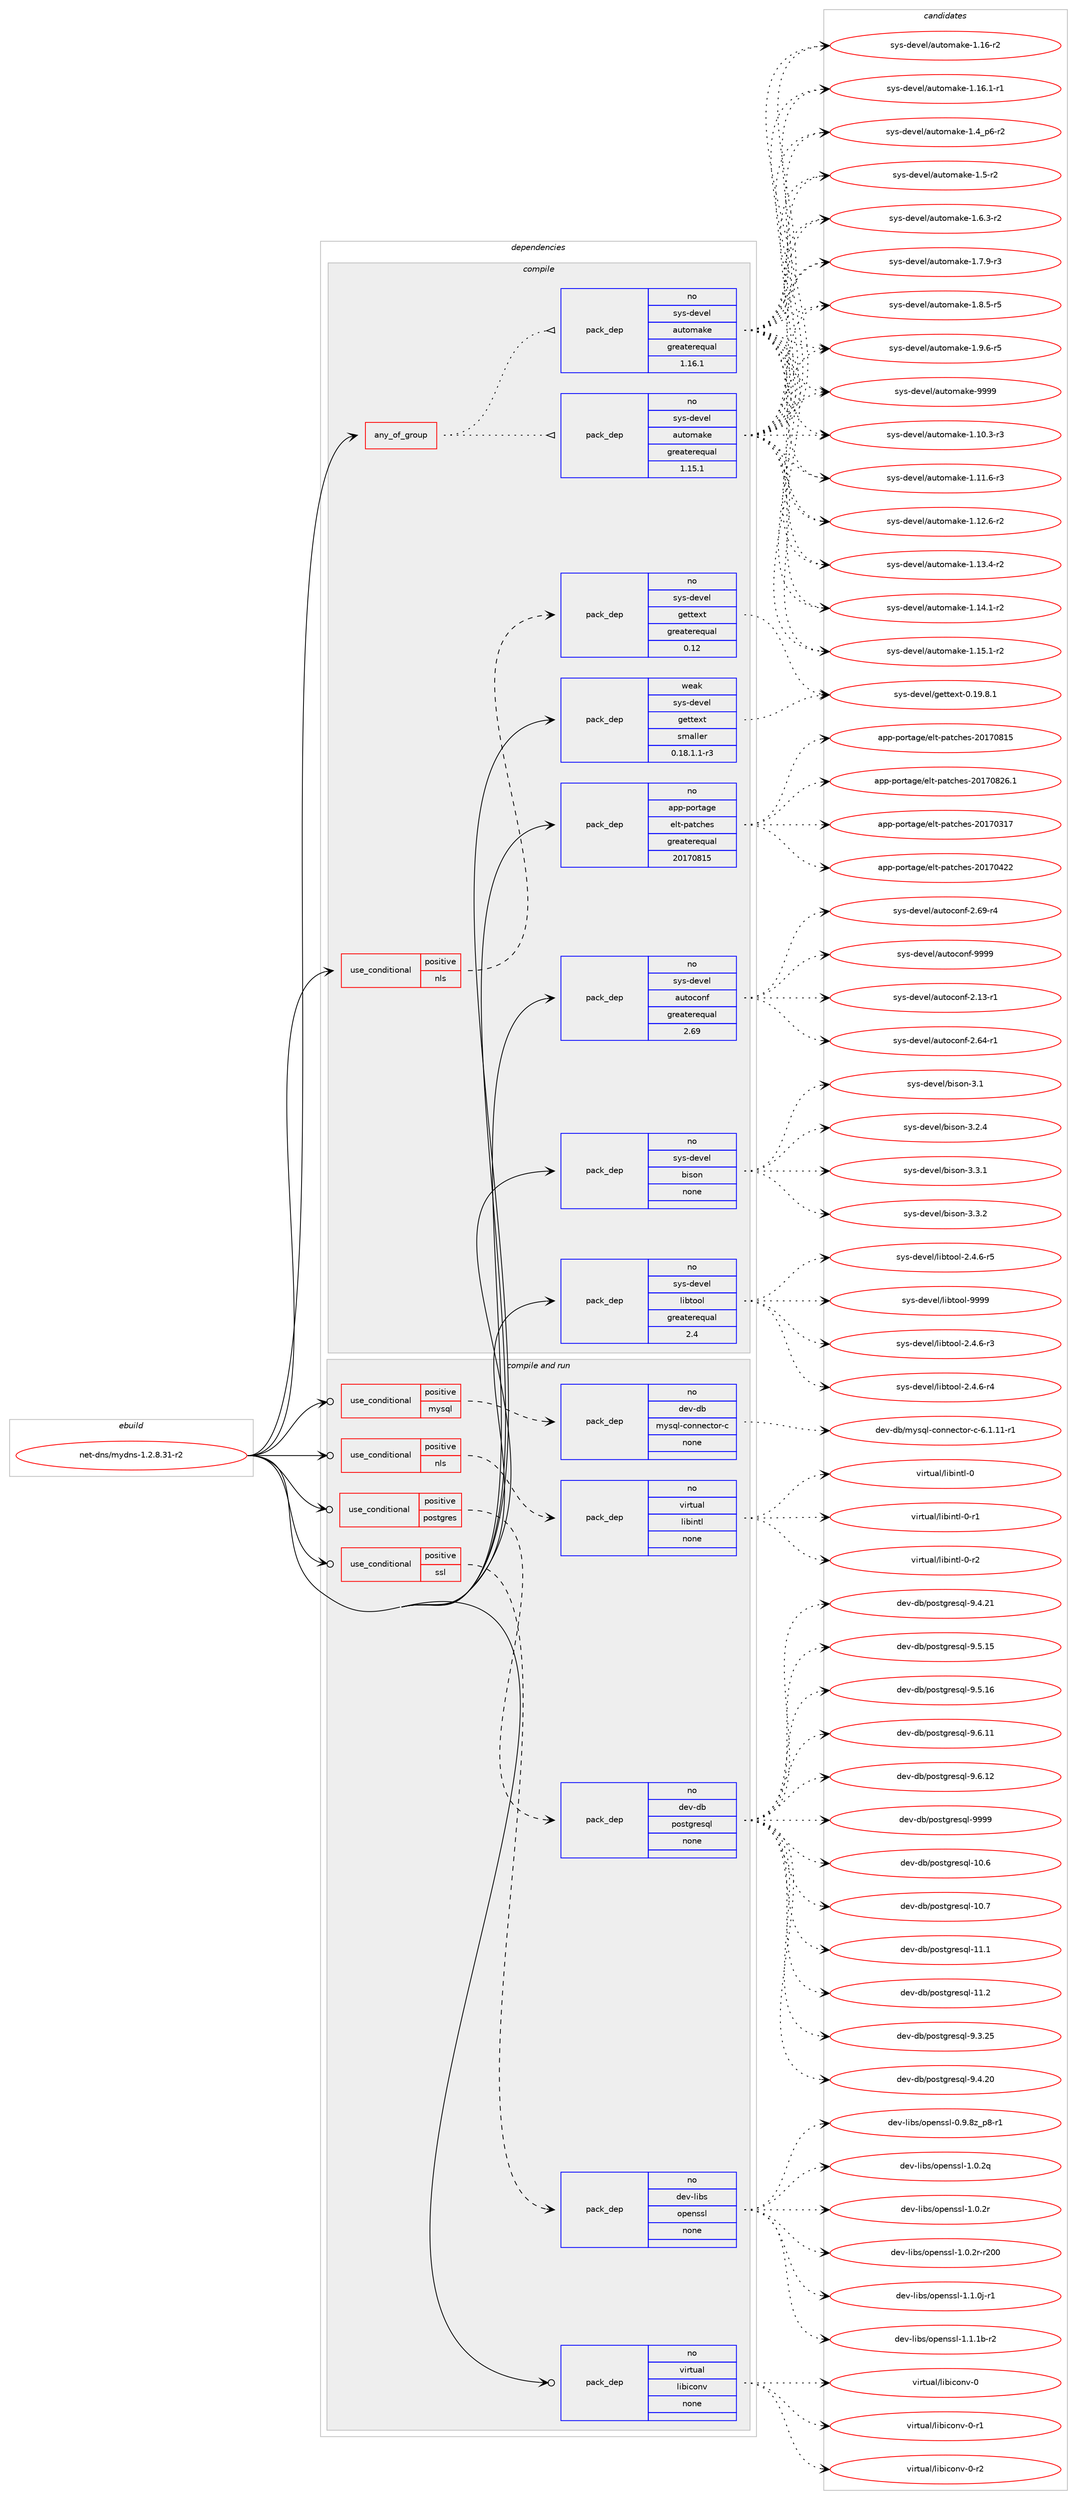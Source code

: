 digraph prolog {

# *************
# Graph options
# *************

newrank=true;
concentrate=true;
compound=true;
graph [rankdir=LR,fontname=Helvetica,fontsize=10,ranksep=1.5];#, ranksep=2.5, nodesep=0.2];
edge  [arrowhead=vee];
node  [fontname=Helvetica,fontsize=10];

# **********
# The ebuild
# **********

subgraph cluster_leftcol {
color=gray;
rank=same;
label=<<i>ebuild</i>>;
id [label="net-dns/mydns-1.2.8.31-r2", color=red, width=4, href="../net-dns/mydns-1.2.8.31-r2.svg"];
}

# ****************
# The dependencies
# ****************

subgraph cluster_midcol {
color=gray;
label=<<i>dependencies</i>>;
subgraph cluster_compile {
fillcolor="#eeeeee";
style=filled;
label=<<i>compile</i>>;
subgraph any25950 {
dependency1650935 [label=<<TABLE BORDER="0" CELLBORDER="1" CELLSPACING="0" CELLPADDING="4"><TR><TD CELLPADDING="10">any_of_group</TD></TR></TABLE>>, shape=none, color=red];subgraph pack1180230 {
dependency1650936 [label=<<TABLE BORDER="0" CELLBORDER="1" CELLSPACING="0" CELLPADDING="4" WIDTH="220"><TR><TD ROWSPAN="6" CELLPADDING="30">pack_dep</TD></TR><TR><TD WIDTH="110">no</TD></TR><TR><TD>sys-devel</TD></TR><TR><TD>automake</TD></TR><TR><TD>greaterequal</TD></TR><TR><TD>1.16.1</TD></TR></TABLE>>, shape=none, color=blue];
}
dependency1650935:e -> dependency1650936:w [weight=20,style="dotted",arrowhead="oinv"];
subgraph pack1180231 {
dependency1650937 [label=<<TABLE BORDER="0" CELLBORDER="1" CELLSPACING="0" CELLPADDING="4" WIDTH="220"><TR><TD ROWSPAN="6" CELLPADDING="30">pack_dep</TD></TR><TR><TD WIDTH="110">no</TD></TR><TR><TD>sys-devel</TD></TR><TR><TD>automake</TD></TR><TR><TD>greaterequal</TD></TR><TR><TD>1.15.1</TD></TR></TABLE>>, shape=none, color=blue];
}
dependency1650935:e -> dependency1650937:w [weight=20,style="dotted",arrowhead="oinv"];
}
id:e -> dependency1650935:w [weight=20,style="solid",arrowhead="vee"];
subgraph cond443974 {
dependency1650938 [label=<<TABLE BORDER="0" CELLBORDER="1" CELLSPACING="0" CELLPADDING="4"><TR><TD ROWSPAN="3" CELLPADDING="10">use_conditional</TD></TR><TR><TD>positive</TD></TR><TR><TD>nls</TD></TR></TABLE>>, shape=none, color=red];
subgraph pack1180232 {
dependency1650939 [label=<<TABLE BORDER="0" CELLBORDER="1" CELLSPACING="0" CELLPADDING="4" WIDTH="220"><TR><TD ROWSPAN="6" CELLPADDING="30">pack_dep</TD></TR><TR><TD WIDTH="110">no</TD></TR><TR><TD>sys-devel</TD></TR><TR><TD>gettext</TD></TR><TR><TD>greaterequal</TD></TR><TR><TD>0.12</TD></TR></TABLE>>, shape=none, color=blue];
}
dependency1650938:e -> dependency1650939:w [weight=20,style="dashed",arrowhead="vee"];
}
id:e -> dependency1650938:w [weight=20,style="solid",arrowhead="vee"];
subgraph pack1180233 {
dependency1650940 [label=<<TABLE BORDER="0" CELLBORDER="1" CELLSPACING="0" CELLPADDING="4" WIDTH="220"><TR><TD ROWSPAN="6" CELLPADDING="30">pack_dep</TD></TR><TR><TD WIDTH="110">no</TD></TR><TR><TD>app-portage</TD></TR><TR><TD>elt-patches</TD></TR><TR><TD>greaterequal</TD></TR><TR><TD>20170815</TD></TR></TABLE>>, shape=none, color=blue];
}
id:e -> dependency1650940:w [weight=20,style="solid",arrowhead="vee"];
subgraph pack1180234 {
dependency1650941 [label=<<TABLE BORDER="0" CELLBORDER="1" CELLSPACING="0" CELLPADDING="4" WIDTH="220"><TR><TD ROWSPAN="6" CELLPADDING="30">pack_dep</TD></TR><TR><TD WIDTH="110">no</TD></TR><TR><TD>sys-devel</TD></TR><TR><TD>autoconf</TD></TR><TR><TD>greaterequal</TD></TR><TR><TD>2.69</TD></TR></TABLE>>, shape=none, color=blue];
}
id:e -> dependency1650941:w [weight=20,style="solid",arrowhead="vee"];
subgraph pack1180235 {
dependency1650942 [label=<<TABLE BORDER="0" CELLBORDER="1" CELLSPACING="0" CELLPADDING="4" WIDTH="220"><TR><TD ROWSPAN="6" CELLPADDING="30">pack_dep</TD></TR><TR><TD WIDTH="110">no</TD></TR><TR><TD>sys-devel</TD></TR><TR><TD>bison</TD></TR><TR><TD>none</TD></TR><TR><TD></TD></TR></TABLE>>, shape=none, color=blue];
}
id:e -> dependency1650942:w [weight=20,style="solid",arrowhead="vee"];
subgraph pack1180236 {
dependency1650943 [label=<<TABLE BORDER="0" CELLBORDER="1" CELLSPACING="0" CELLPADDING="4" WIDTH="220"><TR><TD ROWSPAN="6" CELLPADDING="30">pack_dep</TD></TR><TR><TD WIDTH="110">no</TD></TR><TR><TD>sys-devel</TD></TR><TR><TD>libtool</TD></TR><TR><TD>greaterequal</TD></TR><TR><TD>2.4</TD></TR></TABLE>>, shape=none, color=blue];
}
id:e -> dependency1650943:w [weight=20,style="solid",arrowhead="vee"];
subgraph pack1180237 {
dependency1650944 [label=<<TABLE BORDER="0" CELLBORDER="1" CELLSPACING="0" CELLPADDING="4" WIDTH="220"><TR><TD ROWSPAN="6" CELLPADDING="30">pack_dep</TD></TR><TR><TD WIDTH="110">weak</TD></TR><TR><TD>sys-devel</TD></TR><TR><TD>gettext</TD></TR><TR><TD>smaller</TD></TR><TR><TD>0.18.1.1-r3</TD></TR></TABLE>>, shape=none, color=blue];
}
id:e -> dependency1650944:w [weight=20,style="solid",arrowhead="vee"];
}
subgraph cluster_compileandrun {
fillcolor="#eeeeee";
style=filled;
label=<<i>compile and run</i>>;
subgraph cond443975 {
dependency1650945 [label=<<TABLE BORDER="0" CELLBORDER="1" CELLSPACING="0" CELLPADDING="4"><TR><TD ROWSPAN="3" CELLPADDING="10">use_conditional</TD></TR><TR><TD>positive</TD></TR><TR><TD>mysql</TD></TR></TABLE>>, shape=none, color=red];
subgraph pack1180238 {
dependency1650946 [label=<<TABLE BORDER="0" CELLBORDER="1" CELLSPACING="0" CELLPADDING="4" WIDTH="220"><TR><TD ROWSPAN="6" CELLPADDING="30">pack_dep</TD></TR><TR><TD WIDTH="110">no</TD></TR><TR><TD>dev-db</TD></TR><TR><TD>mysql-connector-c</TD></TR><TR><TD>none</TD></TR><TR><TD></TD></TR></TABLE>>, shape=none, color=blue];
}
dependency1650945:e -> dependency1650946:w [weight=20,style="dashed",arrowhead="vee"];
}
id:e -> dependency1650945:w [weight=20,style="solid",arrowhead="odotvee"];
subgraph cond443976 {
dependency1650947 [label=<<TABLE BORDER="0" CELLBORDER="1" CELLSPACING="0" CELLPADDING="4"><TR><TD ROWSPAN="3" CELLPADDING="10">use_conditional</TD></TR><TR><TD>positive</TD></TR><TR><TD>nls</TD></TR></TABLE>>, shape=none, color=red];
subgraph pack1180239 {
dependency1650948 [label=<<TABLE BORDER="0" CELLBORDER="1" CELLSPACING="0" CELLPADDING="4" WIDTH="220"><TR><TD ROWSPAN="6" CELLPADDING="30">pack_dep</TD></TR><TR><TD WIDTH="110">no</TD></TR><TR><TD>virtual</TD></TR><TR><TD>libintl</TD></TR><TR><TD>none</TD></TR><TR><TD></TD></TR></TABLE>>, shape=none, color=blue];
}
dependency1650947:e -> dependency1650948:w [weight=20,style="dashed",arrowhead="vee"];
}
id:e -> dependency1650947:w [weight=20,style="solid",arrowhead="odotvee"];
subgraph cond443977 {
dependency1650949 [label=<<TABLE BORDER="0" CELLBORDER="1" CELLSPACING="0" CELLPADDING="4"><TR><TD ROWSPAN="3" CELLPADDING="10">use_conditional</TD></TR><TR><TD>positive</TD></TR><TR><TD>postgres</TD></TR></TABLE>>, shape=none, color=red];
subgraph pack1180240 {
dependency1650950 [label=<<TABLE BORDER="0" CELLBORDER="1" CELLSPACING="0" CELLPADDING="4" WIDTH="220"><TR><TD ROWSPAN="6" CELLPADDING="30">pack_dep</TD></TR><TR><TD WIDTH="110">no</TD></TR><TR><TD>dev-db</TD></TR><TR><TD>postgresql</TD></TR><TR><TD>none</TD></TR><TR><TD></TD></TR></TABLE>>, shape=none, color=blue];
}
dependency1650949:e -> dependency1650950:w [weight=20,style="dashed",arrowhead="vee"];
}
id:e -> dependency1650949:w [weight=20,style="solid",arrowhead="odotvee"];
subgraph cond443978 {
dependency1650951 [label=<<TABLE BORDER="0" CELLBORDER="1" CELLSPACING="0" CELLPADDING="4"><TR><TD ROWSPAN="3" CELLPADDING="10">use_conditional</TD></TR><TR><TD>positive</TD></TR><TR><TD>ssl</TD></TR></TABLE>>, shape=none, color=red];
subgraph pack1180241 {
dependency1650952 [label=<<TABLE BORDER="0" CELLBORDER="1" CELLSPACING="0" CELLPADDING="4" WIDTH="220"><TR><TD ROWSPAN="6" CELLPADDING="30">pack_dep</TD></TR><TR><TD WIDTH="110">no</TD></TR><TR><TD>dev-libs</TD></TR><TR><TD>openssl</TD></TR><TR><TD>none</TD></TR><TR><TD></TD></TR></TABLE>>, shape=none, color=blue];
}
dependency1650951:e -> dependency1650952:w [weight=20,style="dashed",arrowhead="vee"];
}
id:e -> dependency1650951:w [weight=20,style="solid",arrowhead="odotvee"];
subgraph pack1180242 {
dependency1650953 [label=<<TABLE BORDER="0" CELLBORDER="1" CELLSPACING="0" CELLPADDING="4" WIDTH="220"><TR><TD ROWSPAN="6" CELLPADDING="30">pack_dep</TD></TR><TR><TD WIDTH="110">no</TD></TR><TR><TD>virtual</TD></TR><TR><TD>libiconv</TD></TR><TR><TD>none</TD></TR><TR><TD></TD></TR></TABLE>>, shape=none, color=blue];
}
id:e -> dependency1650953:w [weight=20,style="solid",arrowhead="odotvee"];
}
subgraph cluster_run {
fillcolor="#eeeeee";
style=filled;
label=<<i>run</i>>;
}
}

# **************
# The candidates
# **************

subgraph cluster_choices {
rank=same;
color=gray;
label=<<i>candidates</i>>;

subgraph choice1180230 {
color=black;
nodesep=1;
choice11512111545100101118101108479711711611110997107101454946494846514511451 [label="sys-devel/automake-1.10.3-r3", color=red, width=4,href="../sys-devel/automake-1.10.3-r3.svg"];
choice11512111545100101118101108479711711611110997107101454946494946544511451 [label="sys-devel/automake-1.11.6-r3", color=red, width=4,href="../sys-devel/automake-1.11.6-r3.svg"];
choice11512111545100101118101108479711711611110997107101454946495046544511450 [label="sys-devel/automake-1.12.6-r2", color=red, width=4,href="../sys-devel/automake-1.12.6-r2.svg"];
choice11512111545100101118101108479711711611110997107101454946495146524511450 [label="sys-devel/automake-1.13.4-r2", color=red, width=4,href="../sys-devel/automake-1.13.4-r2.svg"];
choice11512111545100101118101108479711711611110997107101454946495246494511450 [label="sys-devel/automake-1.14.1-r2", color=red, width=4,href="../sys-devel/automake-1.14.1-r2.svg"];
choice11512111545100101118101108479711711611110997107101454946495346494511450 [label="sys-devel/automake-1.15.1-r2", color=red, width=4,href="../sys-devel/automake-1.15.1-r2.svg"];
choice1151211154510010111810110847971171161111099710710145494649544511450 [label="sys-devel/automake-1.16-r2", color=red, width=4,href="../sys-devel/automake-1.16-r2.svg"];
choice11512111545100101118101108479711711611110997107101454946495446494511449 [label="sys-devel/automake-1.16.1-r1", color=red, width=4,href="../sys-devel/automake-1.16.1-r1.svg"];
choice115121115451001011181011084797117116111109971071014549465295112544511450 [label="sys-devel/automake-1.4_p6-r2", color=red, width=4,href="../sys-devel/automake-1.4_p6-r2.svg"];
choice11512111545100101118101108479711711611110997107101454946534511450 [label="sys-devel/automake-1.5-r2", color=red, width=4,href="../sys-devel/automake-1.5-r2.svg"];
choice115121115451001011181011084797117116111109971071014549465446514511450 [label="sys-devel/automake-1.6.3-r2", color=red, width=4,href="../sys-devel/automake-1.6.3-r2.svg"];
choice115121115451001011181011084797117116111109971071014549465546574511451 [label="sys-devel/automake-1.7.9-r3", color=red, width=4,href="../sys-devel/automake-1.7.9-r3.svg"];
choice115121115451001011181011084797117116111109971071014549465646534511453 [label="sys-devel/automake-1.8.5-r5", color=red, width=4,href="../sys-devel/automake-1.8.5-r5.svg"];
choice115121115451001011181011084797117116111109971071014549465746544511453 [label="sys-devel/automake-1.9.6-r5", color=red, width=4,href="../sys-devel/automake-1.9.6-r5.svg"];
choice115121115451001011181011084797117116111109971071014557575757 [label="sys-devel/automake-9999", color=red, width=4,href="../sys-devel/automake-9999.svg"];
dependency1650936:e -> choice11512111545100101118101108479711711611110997107101454946494846514511451:w [style=dotted,weight="100"];
dependency1650936:e -> choice11512111545100101118101108479711711611110997107101454946494946544511451:w [style=dotted,weight="100"];
dependency1650936:e -> choice11512111545100101118101108479711711611110997107101454946495046544511450:w [style=dotted,weight="100"];
dependency1650936:e -> choice11512111545100101118101108479711711611110997107101454946495146524511450:w [style=dotted,weight="100"];
dependency1650936:e -> choice11512111545100101118101108479711711611110997107101454946495246494511450:w [style=dotted,weight="100"];
dependency1650936:e -> choice11512111545100101118101108479711711611110997107101454946495346494511450:w [style=dotted,weight="100"];
dependency1650936:e -> choice1151211154510010111810110847971171161111099710710145494649544511450:w [style=dotted,weight="100"];
dependency1650936:e -> choice11512111545100101118101108479711711611110997107101454946495446494511449:w [style=dotted,weight="100"];
dependency1650936:e -> choice115121115451001011181011084797117116111109971071014549465295112544511450:w [style=dotted,weight="100"];
dependency1650936:e -> choice11512111545100101118101108479711711611110997107101454946534511450:w [style=dotted,weight="100"];
dependency1650936:e -> choice115121115451001011181011084797117116111109971071014549465446514511450:w [style=dotted,weight="100"];
dependency1650936:e -> choice115121115451001011181011084797117116111109971071014549465546574511451:w [style=dotted,weight="100"];
dependency1650936:e -> choice115121115451001011181011084797117116111109971071014549465646534511453:w [style=dotted,weight="100"];
dependency1650936:e -> choice115121115451001011181011084797117116111109971071014549465746544511453:w [style=dotted,weight="100"];
dependency1650936:e -> choice115121115451001011181011084797117116111109971071014557575757:w [style=dotted,weight="100"];
}
subgraph choice1180231 {
color=black;
nodesep=1;
choice11512111545100101118101108479711711611110997107101454946494846514511451 [label="sys-devel/automake-1.10.3-r3", color=red, width=4,href="../sys-devel/automake-1.10.3-r3.svg"];
choice11512111545100101118101108479711711611110997107101454946494946544511451 [label="sys-devel/automake-1.11.6-r3", color=red, width=4,href="../sys-devel/automake-1.11.6-r3.svg"];
choice11512111545100101118101108479711711611110997107101454946495046544511450 [label="sys-devel/automake-1.12.6-r2", color=red, width=4,href="../sys-devel/automake-1.12.6-r2.svg"];
choice11512111545100101118101108479711711611110997107101454946495146524511450 [label="sys-devel/automake-1.13.4-r2", color=red, width=4,href="../sys-devel/automake-1.13.4-r2.svg"];
choice11512111545100101118101108479711711611110997107101454946495246494511450 [label="sys-devel/automake-1.14.1-r2", color=red, width=4,href="../sys-devel/automake-1.14.1-r2.svg"];
choice11512111545100101118101108479711711611110997107101454946495346494511450 [label="sys-devel/automake-1.15.1-r2", color=red, width=4,href="../sys-devel/automake-1.15.1-r2.svg"];
choice1151211154510010111810110847971171161111099710710145494649544511450 [label="sys-devel/automake-1.16-r2", color=red, width=4,href="../sys-devel/automake-1.16-r2.svg"];
choice11512111545100101118101108479711711611110997107101454946495446494511449 [label="sys-devel/automake-1.16.1-r1", color=red, width=4,href="../sys-devel/automake-1.16.1-r1.svg"];
choice115121115451001011181011084797117116111109971071014549465295112544511450 [label="sys-devel/automake-1.4_p6-r2", color=red, width=4,href="../sys-devel/automake-1.4_p6-r2.svg"];
choice11512111545100101118101108479711711611110997107101454946534511450 [label="sys-devel/automake-1.5-r2", color=red, width=4,href="../sys-devel/automake-1.5-r2.svg"];
choice115121115451001011181011084797117116111109971071014549465446514511450 [label="sys-devel/automake-1.6.3-r2", color=red, width=4,href="../sys-devel/automake-1.6.3-r2.svg"];
choice115121115451001011181011084797117116111109971071014549465546574511451 [label="sys-devel/automake-1.7.9-r3", color=red, width=4,href="../sys-devel/automake-1.7.9-r3.svg"];
choice115121115451001011181011084797117116111109971071014549465646534511453 [label="sys-devel/automake-1.8.5-r5", color=red, width=4,href="../sys-devel/automake-1.8.5-r5.svg"];
choice115121115451001011181011084797117116111109971071014549465746544511453 [label="sys-devel/automake-1.9.6-r5", color=red, width=4,href="../sys-devel/automake-1.9.6-r5.svg"];
choice115121115451001011181011084797117116111109971071014557575757 [label="sys-devel/automake-9999", color=red, width=4,href="../sys-devel/automake-9999.svg"];
dependency1650937:e -> choice11512111545100101118101108479711711611110997107101454946494846514511451:w [style=dotted,weight="100"];
dependency1650937:e -> choice11512111545100101118101108479711711611110997107101454946494946544511451:w [style=dotted,weight="100"];
dependency1650937:e -> choice11512111545100101118101108479711711611110997107101454946495046544511450:w [style=dotted,weight="100"];
dependency1650937:e -> choice11512111545100101118101108479711711611110997107101454946495146524511450:w [style=dotted,weight="100"];
dependency1650937:e -> choice11512111545100101118101108479711711611110997107101454946495246494511450:w [style=dotted,weight="100"];
dependency1650937:e -> choice11512111545100101118101108479711711611110997107101454946495346494511450:w [style=dotted,weight="100"];
dependency1650937:e -> choice1151211154510010111810110847971171161111099710710145494649544511450:w [style=dotted,weight="100"];
dependency1650937:e -> choice11512111545100101118101108479711711611110997107101454946495446494511449:w [style=dotted,weight="100"];
dependency1650937:e -> choice115121115451001011181011084797117116111109971071014549465295112544511450:w [style=dotted,weight="100"];
dependency1650937:e -> choice11512111545100101118101108479711711611110997107101454946534511450:w [style=dotted,weight="100"];
dependency1650937:e -> choice115121115451001011181011084797117116111109971071014549465446514511450:w [style=dotted,weight="100"];
dependency1650937:e -> choice115121115451001011181011084797117116111109971071014549465546574511451:w [style=dotted,weight="100"];
dependency1650937:e -> choice115121115451001011181011084797117116111109971071014549465646534511453:w [style=dotted,weight="100"];
dependency1650937:e -> choice115121115451001011181011084797117116111109971071014549465746544511453:w [style=dotted,weight="100"];
dependency1650937:e -> choice115121115451001011181011084797117116111109971071014557575757:w [style=dotted,weight="100"];
}
subgraph choice1180232 {
color=black;
nodesep=1;
choice1151211154510010111810110847103101116116101120116454846495746564649 [label="sys-devel/gettext-0.19.8.1", color=red, width=4,href="../sys-devel/gettext-0.19.8.1.svg"];
dependency1650939:e -> choice1151211154510010111810110847103101116116101120116454846495746564649:w [style=dotted,weight="100"];
}
subgraph choice1180233 {
color=black;
nodesep=1;
choice97112112451121111141169710310147101108116451129711699104101115455048495548514955 [label="app-portage/elt-patches-20170317", color=red, width=4,href="../app-portage/elt-patches-20170317.svg"];
choice97112112451121111141169710310147101108116451129711699104101115455048495548525050 [label="app-portage/elt-patches-20170422", color=red, width=4,href="../app-portage/elt-patches-20170422.svg"];
choice97112112451121111141169710310147101108116451129711699104101115455048495548564953 [label="app-portage/elt-patches-20170815", color=red, width=4,href="../app-portage/elt-patches-20170815.svg"];
choice971121124511211111411697103101471011081164511297116991041011154550484955485650544649 [label="app-portage/elt-patches-20170826.1", color=red, width=4,href="../app-portage/elt-patches-20170826.1.svg"];
dependency1650940:e -> choice97112112451121111141169710310147101108116451129711699104101115455048495548514955:w [style=dotted,weight="100"];
dependency1650940:e -> choice97112112451121111141169710310147101108116451129711699104101115455048495548525050:w [style=dotted,weight="100"];
dependency1650940:e -> choice97112112451121111141169710310147101108116451129711699104101115455048495548564953:w [style=dotted,weight="100"];
dependency1650940:e -> choice971121124511211111411697103101471011081164511297116991041011154550484955485650544649:w [style=dotted,weight="100"];
}
subgraph choice1180234 {
color=black;
nodesep=1;
choice1151211154510010111810110847971171161119911111010245504649514511449 [label="sys-devel/autoconf-2.13-r1", color=red, width=4,href="../sys-devel/autoconf-2.13-r1.svg"];
choice1151211154510010111810110847971171161119911111010245504654524511449 [label="sys-devel/autoconf-2.64-r1", color=red, width=4,href="../sys-devel/autoconf-2.64-r1.svg"];
choice1151211154510010111810110847971171161119911111010245504654574511452 [label="sys-devel/autoconf-2.69-r4", color=red, width=4,href="../sys-devel/autoconf-2.69-r4.svg"];
choice115121115451001011181011084797117116111991111101024557575757 [label="sys-devel/autoconf-9999", color=red, width=4,href="../sys-devel/autoconf-9999.svg"];
dependency1650941:e -> choice1151211154510010111810110847971171161119911111010245504649514511449:w [style=dotted,weight="100"];
dependency1650941:e -> choice1151211154510010111810110847971171161119911111010245504654524511449:w [style=dotted,weight="100"];
dependency1650941:e -> choice1151211154510010111810110847971171161119911111010245504654574511452:w [style=dotted,weight="100"];
dependency1650941:e -> choice115121115451001011181011084797117116111991111101024557575757:w [style=dotted,weight="100"];
}
subgraph choice1180235 {
color=black;
nodesep=1;
choice11512111545100101118101108479810511511111045514649 [label="sys-devel/bison-3.1", color=red, width=4,href="../sys-devel/bison-3.1.svg"];
choice115121115451001011181011084798105115111110455146504652 [label="sys-devel/bison-3.2.4", color=red, width=4,href="../sys-devel/bison-3.2.4.svg"];
choice115121115451001011181011084798105115111110455146514649 [label="sys-devel/bison-3.3.1", color=red, width=4,href="../sys-devel/bison-3.3.1.svg"];
choice115121115451001011181011084798105115111110455146514650 [label="sys-devel/bison-3.3.2", color=red, width=4,href="../sys-devel/bison-3.3.2.svg"];
dependency1650942:e -> choice11512111545100101118101108479810511511111045514649:w [style=dotted,weight="100"];
dependency1650942:e -> choice115121115451001011181011084798105115111110455146504652:w [style=dotted,weight="100"];
dependency1650942:e -> choice115121115451001011181011084798105115111110455146514649:w [style=dotted,weight="100"];
dependency1650942:e -> choice115121115451001011181011084798105115111110455146514650:w [style=dotted,weight="100"];
}
subgraph choice1180236 {
color=black;
nodesep=1;
choice1151211154510010111810110847108105981161111111084550465246544511451 [label="sys-devel/libtool-2.4.6-r3", color=red, width=4,href="../sys-devel/libtool-2.4.6-r3.svg"];
choice1151211154510010111810110847108105981161111111084550465246544511452 [label="sys-devel/libtool-2.4.6-r4", color=red, width=4,href="../sys-devel/libtool-2.4.6-r4.svg"];
choice1151211154510010111810110847108105981161111111084550465246544511453 [label="sys-devel/libtool-2.4.6-r5", color=red, width=4,href="../sys-devel/libtool-2.4.6-r5.svg"];
choice1151211154510010111810110847108105981161111111084557575757 [label="sys-devel/libtool-9999", color=red, width=4,href="../sys-devel/libtool-9999.svg"];
dependency1650943:e -> choice1151211154510010111810110847108105981161111111084550465246544511451:w [style=dotted,weight="100"];
dependency1650943:e -> choice1151211154510010111810110847108105981161111111084550465246544511452:w [style=dotted,weight="100"];
dependency1650943:e -> choice1151211154510010111810110847108105981161111111084550465246544511453:w [style=dotted,weight="100"];
dependency1650943:e -> choice1151211154510010111810110847108105981161111111084557575757:w [style=dotted,weight="100"];
}
subgraph choice1180237 {
color=black;
nodesep=1;
choice1151211154510010111810110847103101116116101120116454846495746564649 [label="sys-devel/gettext-0.19.8.1", color=red, width=4,href="../sys-devel/gettext-0.19.8.1.svg"];
dependency1650944:e -> choice1151211154510010111810110847103101116116101120116454846495746564649:w [style=dotted,weight="100"];
}
subgraph choice1180238 {
color=black;
nodesep=1;
choice1001011184510098471091211151131084599111110110101991161111144599455446494649494511449 [label="dev-db/mysql-connector-c-6.1.11-r1", color=red, width=4,href="../dev-db/mysql-connector-c-6.1.11-r1.svg"];
dependency1650946:e -> choice1001011184510098471091211151131084599111110110101991161111144599455446494649494511449:w [style=dotted,weight="100"];
}
subgraph choice1180239 {
color=black;
nodesep=1;
choice1181051141161179710847108105981051101161084548 [label="virtual/libintl-0", color=red, width=4,href="../virtual/libintl-0.svg"];
choice11810511411611797108471081059810511011610845484511449 [label="virtual/libintl-0-r1", color=red, width=4,href="../virtual/libintl-0-r1.svg"];
choice11810511411611797108471081059810511011610845484511450 [label="virtual/libintl-0-r2", color=red, width=4,href="../virtual/libintl-0-r2.svg"];
dependency1650948:e -> choice1181051141161179710847108105981051101161084548:w [style=dotted,weight="100"];
dependency1650948:e -> choice11810511411611797108471081059810511011610845484511449:w [style=dotted,weight="100"];
dependency1650948:e -> choice11810511411611797108471081059810511011610845484511450:w [style=dotted,weight="100"];
}
subgraph choice1180240 {
color=black;
nodesep=1;
choice1001011184510098471121111151161031141011151131084549484654 [label="dev-db/postgresql-10.6", color=red, width=4,href="../dev-db/postgresql-10.6.svg"];
choice1001011184510098471121111151161031141011151131084549484655 [label="dev-db/postgresql-10.7", color=red, width=4,href="../dev-db/postgresql-10.7.svg"];
choice1001011184510098471121111151161031141011151131084549494649 [label="dev-db/postgresql-11.1", color=red, width=4,href="../dev-db/postgresql-11.1.svg"];
choice1001011184510098471121111151161031141011151131084549494650 [label="dev-db/postgresql-11.2", color=red, width=4,href="../dev-db/postgresql-11.2.svg"];
choice10010111845100984711211111511610311410111511310845574651465053 [label="dev-db/postgresql-9.3.25", color=red, width=4,href="../dev-db/postgresql-9.3.25.svg"];
choice10010111845100984711211111511610311410111511310845574652465048 [label="dev-db/postgresql-9.4.20", color=red, width=4,href="../dev-db/postgresql-9.4.20.svg"];
choice10010111845100984711211111511610311410111511310845574652465049 [label="dev-db/postgresql-9.4.21", color=red, width=4,href="../dev-db/postgresql-9.4.21.svg"];
choice10010111845100984711211111511610311410111511310845574653464953 [label="dev-db/postgresql-9.5.15", color=red, width=4,href="../dev-db/postgresql-9.5.15.svg"];
choice10010111845100984711211111511610311410111511310845574653464954 [label="dev-db/postgresql-9.5.16", color=red, width=4,href="../dev-db/postgresql-9.5.16.svg"];
choice10010111845100984711211111511610311410111511310845574654464949 [label="dev-db/postgresql-9.6.11", color=red, width=4,href="../dev-db/postgresql-9.6.11.svg"];
choice10010111845100984711211111511610311410111511310845574654464950 [label="dev-db/postgresql-9.6.12", color=red, width=4,href="../dev-db/postgresql-9.6.12.svg"];
choice1001011184510098471121111151161031141011151131084557575757 [label="dev-db/postgresql-9999", color=red, width=4,href="../dev-db/postgresql-9999.svg"];
dependency1650950:e -> choice1001011184510098471121111151161031141011151131084549484654:w [style=dotted,weight="100"];
dependency1650950:e -> choice1001011184510098471121111151161031141011151131084549484655:w [style=dotted,weight="100"];
dependency1650950:e -> choice1001011184510098471121111151161031141011151131084549494649:w [style=dotted,weight="100"];
dependency1650950:e -> choice1001011184510098471121111151161031141011151131084549494650:w [style=dotted,weight="100"];
dependency1650950:e -> choice10010111845100984711211111511610311410111511310845574651465053:w [style=dotted,weight="100"];
dependency1650950:e -> choice10010111845100984711211111511610311410111511310845574652465048:w [style=dotted,weight="100"];
dependency1650950:e -> choice10010111845100984711211111511610311410111511310845574652465049:w [style=dotted,weight="100"];
dependency1650950:e -> choice10010111845100984711211111511610311410111511310845574653464953:w [style=dotted,weight="100"];
dependency1650950:e -> choice10010111845100984711211111511610311410111511310845574653464954:w [style=dotted,weight="100"];
dependency1650950:e -> choice10010111845100984711211111511610311410111511310845574654464949:w [style=dotted,weight="100"];
dependency1650950:e -> choice10010111845100984711211111511610311410111511310845574654464950:w [style=dotted,weight="100"];
dependency1650950:e -> choice1001011184510098471121111151161031141011151131084557575757:w [style=dotted,weight="100"];
}
subgraph choice1180241 {
color=black;
nodesep=1;
choice10010111845108105981154711111210111011511510845484657465612295112564511449 [label="dev-libs/openssl-0.9.8z_p8-r1", color=red, width=4,href="../dev-libs/openssl-0.9.8z_p8-r1.svg"];
choice100101118451081059811547111112101110115115108454946484650113 [label="dev-libs/openssl-1.0.2q", color=red, width=4,href="../dev-libs/openssl-1.0.2q.svg"];
choice100101118451081059811547111112101110115115108454946484650114 [label="dev-libs/openssl-1.0.2r", color=red, width=4,href="../dev-libs/openssl-1.0.2r.svg"];
choice10010111845108105981154711111210111011511510845494648465011445114504848 [label="dev-libs/openssl-1.0.2r-r200", color=red, width=4,href="../dev-libs/openssl-1.0.2r-r200.svg"];
choice1001011184510810598115471111121011101151151084549464946481064511449 [label="dev-libs/openssl-1.1.0j-r1", color=red, width=4,href="../dev-libs/openssl-1.1.0j-r1.svg"];
choice100101118451081059811547111112101110115115108454946494649984511450 [label="dev-libs/openssl-1.1.1b-r2", color=red, width=4,href="../dev-libs/openssl-1.1.1b-r2.svg"];
dependency1650952:e -> choice10010111845108105981154711111210111011511510845484657465612295112564511449:w [style=dotted,weight="100"];
dependency1650952:e -> choice100101118451081059811547111112101110115115108454946484650113:w [style=dotted,weight="100"];
dependency1650952:e -> choice100101118451081059811547111112101110115115108454946484650114:w [style=dotted,weight="100"];
dependency1650952:e -> choice10010111845108105981154711111210111011511510845494648465011445114504848:w [style=dotted,weight="100"];
dependency1650952:e -> choice1001011184510810598115471111121011101151151084549464946481064511449:w [style=dotted,weight="100"];
dependency1650952:e -> choice100101118451081059811547111112101110115115108454946494649984511450:w [style=dotted,weight="100"];
}
subgraph choice1180242 {
color=black;
nodesep=1;
choice118105114116117971084710810598105991111101184548 [label="virtual/libiconv-0", color=red, width=4,href="../virtual/libiconv-0.svg"];
choice1181051141161179710847108105981059911111011845484511449 [label="virtual/libiconv-0-r1", color=red, width=4,href="../virtual/libiconv-0-r1.svg"];
choice1181051141161179710847108105981059911111011845484511450 [label="virtual/libiconv-0-r2", color=red, width=4,href="../virtual/libiconv-0-r2.svg"];
dependency1650953:e -> choice118105114116117971084710810598105991111101184548:w [style=dotted,weight="100"];
dependency1650953:e -> choice1181051141161179710847108105981059911111011845484511449:w [style=dotted,weight="100"];
dependency1650953:e -> choice1181051141161179710847108105981059911111011845484511450:w [style=dotted,weight="100"];
}
}

}
